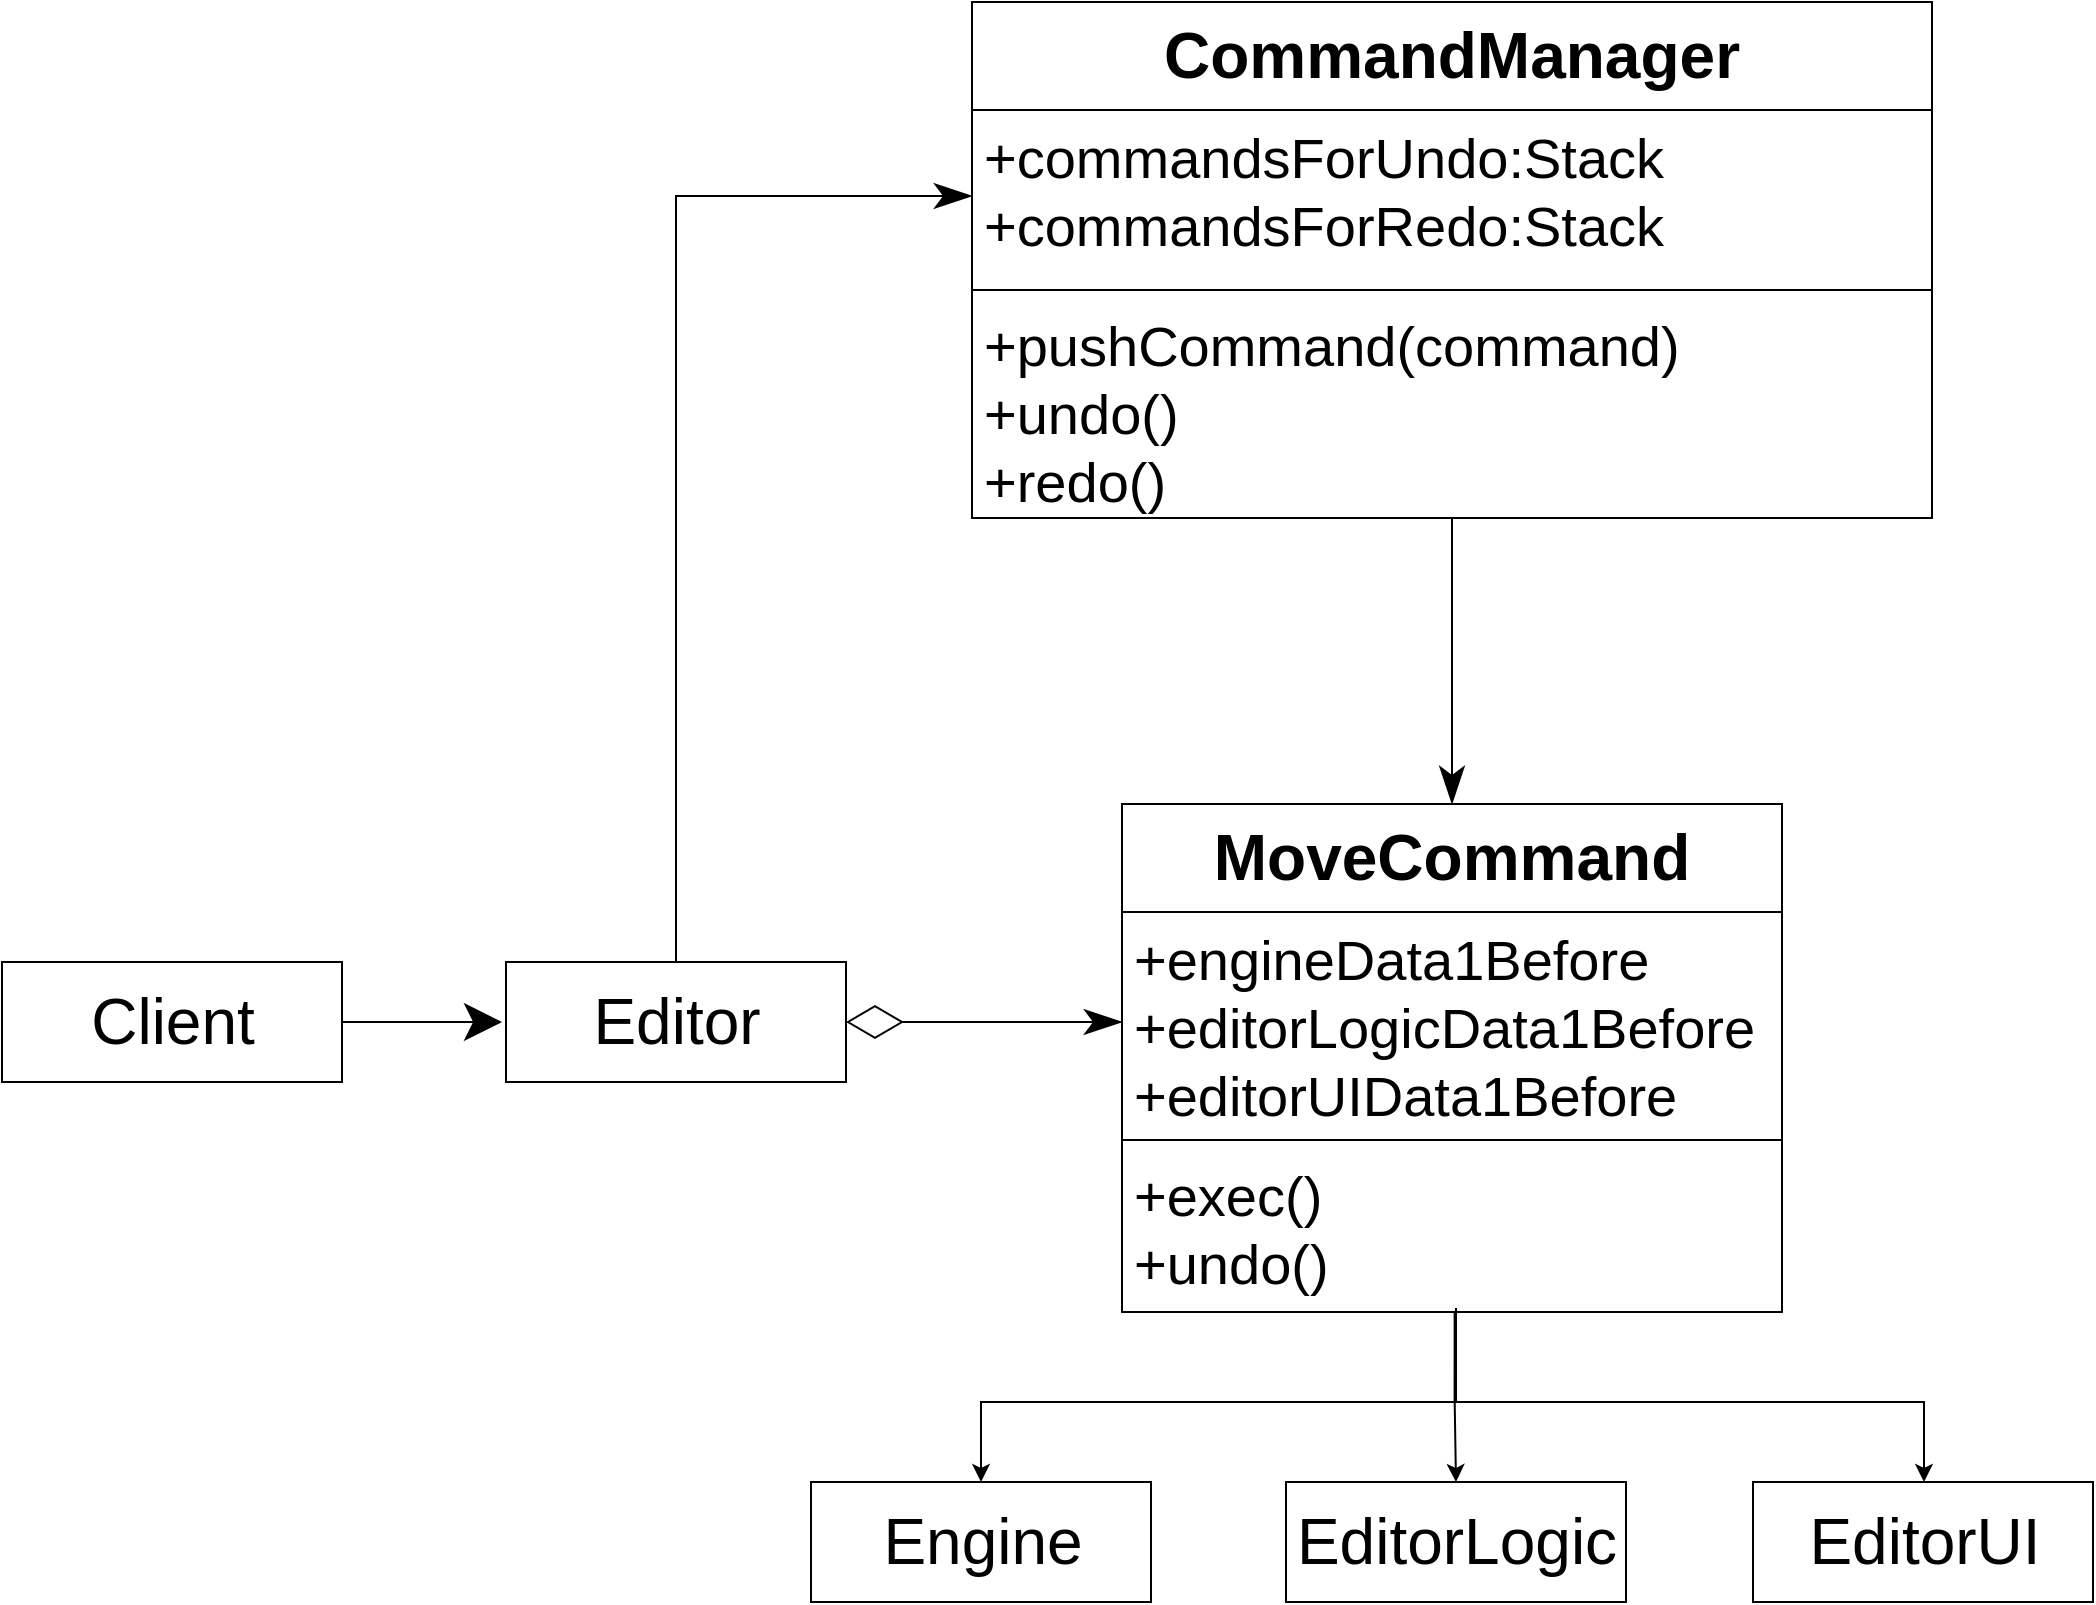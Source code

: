 <mxfile version="14.6.13" type="device"><diagram id="zbPMSTXYv0ctvg-IvZyn" name="第 1 页"><mxGraphModel dx="2407" dy="2386" grid="1" gridSize="10" guides="1" tooltips="1" connect="1" arrows="1" fold="1" page="1" pageScale="1" pageWidth="827" pageHeight="1169" math="0" shadow="0"><root><mxCell id="0"/><mxCell id="1" parent="0"/><mxCell id="mQXiJg97n5QsICkahFAG-4" value="" style="edgeStyle=orthogonalEdgeStyle;rounded=0;orthogonalLoop=1;jettySize=auto;html=1;endSize=16;startSize=16;" parent="1" source="mQXiJg97n5QsICkahFAG-2" edge="1"><mxGeometry relative="1" as="geometry"><mxPoint x="100" y="410" as="targetPoint"/></mxGeometry></mxCell><mxCell id="mQXiJg97n5QsICkahFAG-2" value="Client" style="html=1;fontSize=32;" parent="1" vertex="1"><mxGeometry x="-150" y="380.0" width="170" height="60" as="geometry"/></mxCell><mxCell id="mQXiJg97n5QsICkahFAG-17" value="Engine" style="html=1;fontSize=32;" parent="1" vertex="1"><mxGeometry x="254.5" y="640.0" width="170" height="60" as="geometry"/></mxCell><mxCell id="mQXiJg97n5QsICkahFAG-18" value="EditorLogic" style="html=1;fontSize=32;" parent="1" vertex="1"><mxGeometry x="492" y="640.0" width="170" height="60" as="geometry"/></mxCell><mxCell id="mQXiJg97n5QsICkahFAG-19" value="EditorUI" style="html=1;fontSize=32;" parent="1" vertex="1"><mxGeometry x="725.5" y="640.0" width="170" height="60" as="geometry"/></mxCell><mxCell id="mQXiJg97n5QsICkahFAG-79" style="edgeStyle=orthogonalEdgeStyle;rounded=0;orthogonalLoop=1;jettySize=auto;html=1;startArrow=none;startFill=0;endArrow=classicThin;endFill=1;startSize=16;endSize=16;" parent="1" source="mQXiJg97n5QsICkahFAG-20" target="mQXiJg97n5QsICkahFAG-73" edge="1"><mxGeometry relative="1" as="geometry"/></mxCell><mxCell id="mQXiJg97n5QsICkahFAG-20" value="CommandManager" style="swimlane;fontStyle=1;align=center;verticalAlign=top;childLayout=stackLayout;horizontal=1;startSize=54;horizontalStack=0;resizeParent=1;resizeParentMax=0;resizeLast=0;collapsible=1;marginBottom=0;fontSize=32;" parent="1" vertex="1"><mxGeometry x="335" y="-100" width="480" height="258" as="geometry"/></mxCell><mxCell id="mQXiJg97n5QsICkahFAG-21" value="+commandsForUndo:Stack&#10;+commandsForRedo:Stack" style="text;strokeColor=none;fillColor=none;align=left;verticalAlign=top;spacingLeft=4;spacingRight=4;overflow=hidden;rotatable=0;points=[[0,0.5],[1,0.5]];portConstraint=eastwest;fontSize=28;" parent="mQXiJg97n5QsICkahFAG-20" vertex="1"><mxGeometry y="54" width="480" height="86" as="geometry"/></mxCell><mxCell id="mQXiJg97n5QsICkahFAG-22" value="" style="line;strokeWidth=1;fillColor=none;align=left;verticalAlign=middle;spacingTop=-1;spacingLeft=3;spacingRight=3;rotatable=0;labelPosition=right;points=[];portConstraint=eastwest;" parent="mQXiJg97n5QsICkahFAG-20" vertex="1"><mxGeometry y="140" width="480" height="8" as="geometry"/></mxCell><mxCell id="mQXiJg97n5QsICkahFAG-23" value="+pushCommand(command)&#10;+undo()&#10;+redo()" style="text;strokeColor=none;fillColor=none;align=left;verticalAlign=top;spacingLeft=4;spacingRight=4;overflow=hidden;rotatable=0;points=[[0,0.5],[1,0.5]];portConstraint=eastwest;fontSize=28;" parent="mQXiJg97n5QsICkahFAG-20" vertex="1"><mxGeometry y="148" width="480" height="110" as="geometry"/></mxCell><mxCell id="mQXiJg97n5QsICkahFAG-77" style="edgeStyle=orthogonalEdgeStyle;rounded=0;orthogonalLoop=1;jettySize=auto;html=1;startArrow=none;startFill=0;endArrow=classicThin;endFill=1;startSize=16;endSize=16;" parent="1" source="mQXiJg97n5QsICkahFAG-72" target="mQXiJg97n5QsICkahFAG-21" edge="1"><mxGeometry relative="1" as="geometry"/></mxCell><mxCell id="mQXiJg97n5QsICkahFAG-78" style="edgeStyle=orthogonalEdgeStyle;rounded=0;orthogonalLoop=1;jettySize=auto;html=1;startArrow=diamondThin;startFill=0;endArrow=classicThin;endFill=1;startSize=26;endSize=16;" parent="1" source="mQXiJg97n5QsICkahFAG-72" target="mQXiJg97n5QsICkahFAG-74" edge="1"><mxGeometry relative="1" as="geometry"/></mxCell><mxCell id="mQXiJg97n5QsICkahFAG-72" value="Editor" style="html=1;fontSize=32;" parent="1" vertex="1"><mxGeometry x="102" y="380.0" width="170" height="60" as="geometry"/></mxCell><mxCell id="dnxYjguYSEkY1jdZTL_U-1" style="edgeStyle=orthogonalEdgeStyle;rounded=0;orthogonalLoop=1;jettySize=auto;html=1;exitX=0.504;exitY=1.006;exitDx=0;exitDy=0;exitPerimeter=0;" parent="1" source="mQXiJg97n5QsICkahFAG-76" target="mQXiJg97n5QsICkahFAG-18" edge="1"><mxGeometry relative="1" as="geometry"/></mxCell><mxCell id="dnxYjguYSEkY1jdZTL_U-2" style="edgeStyle=orthogonalEdgeStyle;rounded=0;orthogonalLoop=1;jettySize=auto;html=1;entryX=0.5;entryY=0;entryDx=0;entryDy=0;exitX=0.506;exitY=1.006;exitDx=0;exitDy=0;exitPerimeter=0;" parent="1" source="mQXiJg97n5QsICkahFAG-76" target="mQXiJg97n5QsICkahFAG-17" edge="1"><mxGeometry relative="1" as="geometry"><Array as="points"><mxPoint x="577" y="600"/><mxPoint x="340" y="600"/></Array></mxGeometry></mxCell><mxCell id="mQXiJg97n5QsICkahFAG-73" value="MoveCommand" style="swimlane;fontStyle=1;align=center;verticalAlign=top;childLayout=stackLayout;horizontal=1;startSize=54;horizontalStack=0;resizeParent=1;resizeParentMax=0;resizeLast=0;collapsible=1;marginBottom=0;fontSize=32;" parent="1" vertex="1"><mxGeometry x="410" y="301" width="330" height="254" as="geometry"/></mxCell><mxCell id="mQXiJg97n5QsICkahFAG-74" value="+engineData1Before&#10;+editorLogicData1Before&#10;+editorUIData1Before" style="text;strokeColor=none;fillColor=none;align=left;verticalAlign=top;spacingLeft=4;spacingRight=4;overflow=hidden;rotatable=0;points=[[0,0.5],[1,0.5]];portConstraint=eastwest;fontSize=28;" parent="mQXiJg97n5QsICkahFAG-73" vertex="1"><mxGeometry y="54" width="330" height="110" as="geometry"/></mxCell><mxCell id="mQXiJg97n5QsICkahFAG-75" value="" style="line;strokeWidth=1;fillColor=none;align=left;verticalAlign=middle;spacingTop=-1;spacingLeft=3;spacingRight=3;rotatable=0;labelPosition=right;points=[];portConstraint=eastwest;" parent="mQXiJg97n5QsICkahFAG-73" vertex="1"><mxGeometry y="164" width="330" height="8" as="geometry"/></mxCell><mxCell id="mQXiJg97n5QsICkahFAG-76" value="+exec()&#10;+undo()" style="text;strokeColor=none;fillColor=none;align=left;verticalAlign=top;spacingLeft=4;spacingRight=4;overflow=hidden;rotatable=0;points=[[0,0.5],[1,0.5]];portConstraint=eastwest;fontSize=28;" parent="mQXiJg97n5QsICkahFAG-73" vertex="1"><mxGeometry y="172" width="330" height="82" as="geometry"/></mxCell><mxCell id="dnxYjguYSEkY1jdZTL_U-3" style="edgeStyle=orthogonalEdgeStyle;rounded=0;orthogonalLoop=1;jettySize=auto;html=1;" parent="1" target="mQXiJg97n5QsICkahFAG-19" edge="1"><mxGeometry relative="1" as="geometry"><mxPoint x="577" y="553" as="sourcePoint"/><Array as="points"><mxPoint x="577" y="600"/><mxPoint x="811" y="600"/></Array></mxGeometry></mxCell></root></mxGraphModel></diagram></mxfile>